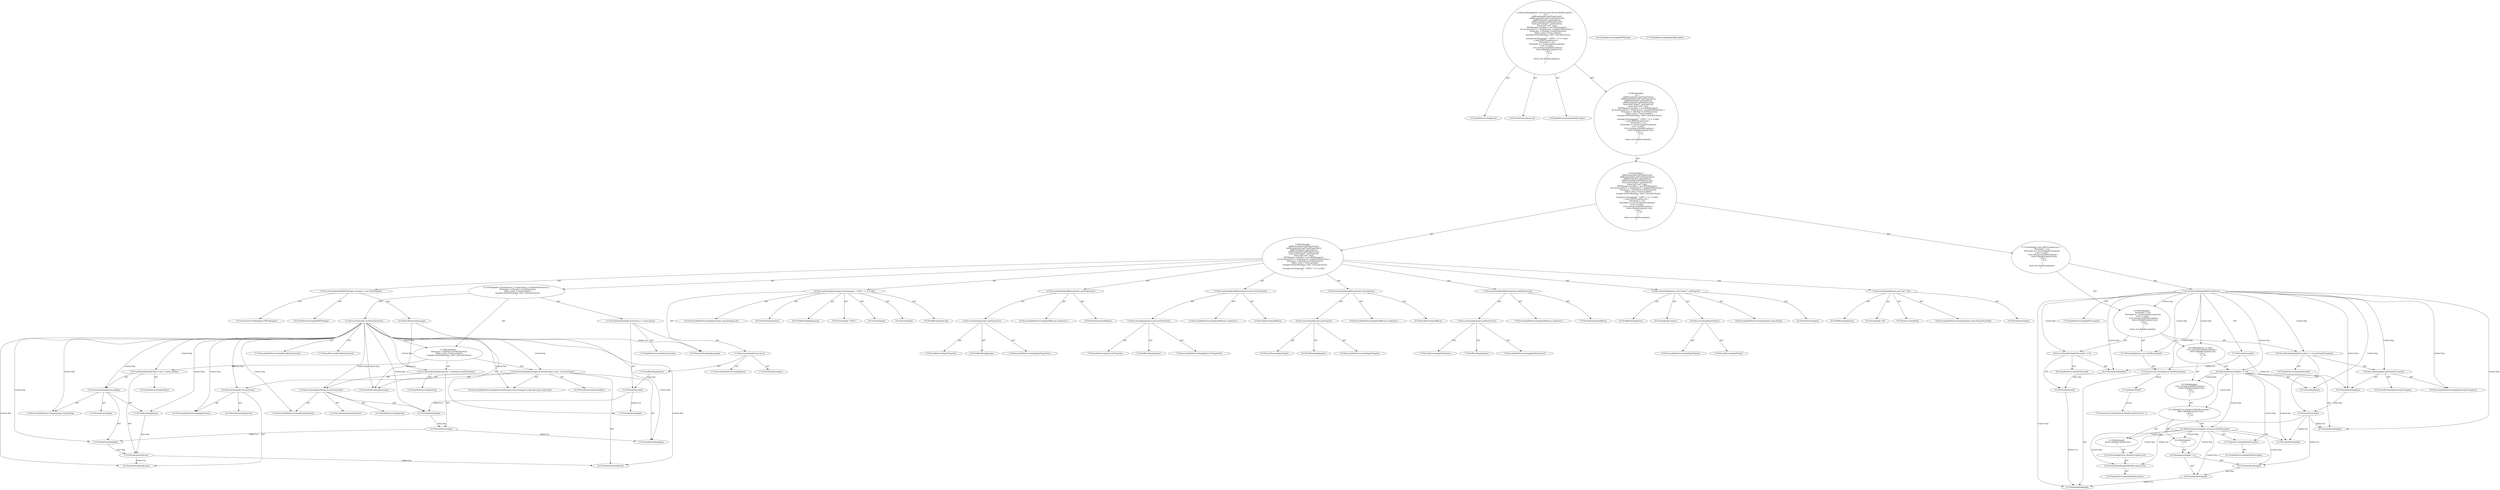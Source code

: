 digraph "execute#?" {
0 [label="2:CtTypeReferenceImpl@void" shape=ellipse]
1 [label="2:CtVirtualElement@execute" shape=ellipse]
2 [label="2:CtTypeReferenceImpl@BuildException" shape=ellipse]
3 [label="4:CtExecutableReferenceImpl@addBeans(<unknown>)" shape=ellipse]
4 [label="4:CtVirtualElement@addBeans" shape=ellipse]
5 [label="4:CtExecutableReferenceImpl@getProperties()" shape=ellipse]
6 [label="4:CtVirtualElement@getProperties" shape=ellipse]
7 [label="4:CtFieldReadImpl@project" shape=ellipse]
8 [label="4:CtInvocationImpl@project.getProperties()" shape=ellipse]
9 [label="4:CtInvocationImpl@addBeans(project.getProperties())" shape=ellipse]
10 [label="5:CtExecutableReferenceImpl@addBeans(<unknown>)" shape=ellipse]
11 [label="5:CtVirtualElement@addBeans" shape=ellipse]
12 [label="5:CtExecutableReferenceImpl@getUserProperties()" shape=ellipse]
13 [label="5:CtVirtualElement@getUserProperties" shape=ellipse]
14 [label="5:CtFieldReadImpl@project" shape=ellipse]
15 [label="5:CtInvocationImpl@project.getUserProperties()" shape=ellipse]
16 [label="5:CtInvocationImpl@addBeans(project.getUserProperties())" shape=ellipse]
17 [label="6:CtExecutableReferenceImpl@addBeans(<unknown>)" shape=ellipse]
18 [label="6:CtVirtualElement@addBeans" shape=ellipse]
19 [label="6:CtExecutableReferenceImpl@getTargets()" shape=ellipse]
20 [label="6:CtVirtualElement@getTargets" shape=ellipse]
21 [label="6:CtFieldReadImpl@project" shape=ellipse]
22 [label="6:CtInvocationImpl@project.getTargets()" shape=ellipse]
23 [label="6:CtInvocationImpl@addBeans(project.getTargets())" shape=ellipse]
24 [label="7:CtExecutableReferenceImpl@addBeans(<unknown>)" shape=ellipse]
25 [label="7:CtVirtualElement@addBeans" shape=ellipse]
26 [label="7:CtExecutableReferenceImpl@getReferences()" shape=ellipse]
27 [label="7:CtVirtualElement@getReferences" shape=ellipse]
28 [label="7:CtFieldReadImpl@project" shape=ellipse]
29 [label="7:CtInvocationImpl@project.getReferences()" shape=ellipse]
30 [label="7:CtInvocationImpl@addBeans(project.getReferences())" shape=ellipse]
31 [label="8:CtExecutableReferenceImpl@put(java.lang.String)" shape=ellipse]
32 [label="8:CtVirtualElement@put" shape=ellipse]
33 [label="8:CtFieldReadImpl@beans" shape=ellipse]
34 [label="8:CtLiteralImpl@\"project\"" shape=ellipse]
35 [label="8:CtExecutableReferenceImpl@getProject()" shape=ellipse]
36 [label="8:CtVirtualElement@getProject" shape=ellipse]
37 [label="8:CtInvocationImpl@getProject()" shape=ellipse]
38 [label="8:CtInvocationImpl@beans.put(\"project\", getProject())" shape=ellipse]
39 [label="9:CtExecutableReferenceImpl@put(java.lang.String,PlaceHold)" shape=ellipse]
40 [label="9:CtVirtualElement@put" shape=ellipse]
41 [label="9:CtFieldReadImpl@beans" shape=ellipse]
42 [label="9:CtLiteralImpl@\"self\"" shape=ellipse]
43 [label="9:CtThisAccessImpl@this" shape=ellipse]
44 [label="9:CtInvocationImpl@beans.put(\"self\", this)" shape=ellipse]
45 [label="10:CtTypeReferenceImpl@BSFManager" shape=ellipse]
46 [label="10:CtTypeReferenceImpl@BSFManager" shape=ellipse]
47 [label="10:CtConstructorCallImpl@new BSFManager()" shape=ellipse]
48 [label="10:CtVirtualElement@manager" shape=ellipse]
49 [label="10:CtLocalVariableImpl@BSFManager manager = new BSFManager()" shape=ellipse]
50 [label="11:CtTypeReferenceImpl@Enumeration" shape=ellipse]
51 [label="11:CtExecutableReferenceImpl@keys()" shape=ellipse]
52 [label="11:CtVirtualElement@keys" shape=ellipse]
53 [label="11:CtFieldReadImpl@beans" shape=ellipse]
54 [label="11:CtInvocationImpl@beans.keys()" shape=ellipse]
55 [label="11:CtVirtualElement@e" shape=ellipse]
56 [label="11:CtLocalVariableImpl@Enumeration e = beans.keys()" shape=ellipse]
57 [label="11:CtExecutableReferenceImpl@hasMoreElements()" shape=ellipse]
58 [label="11:CtVirtualElement@hasMoreElements" shape=ellipse]
59 [label="11:CtVariableReadImpl@e" shape=ellipse]
60 [label="11:CtInvocationImpl@e.hasMoreElements()" shape=ellipse]
61 [label="12:CtTypeReferenceImpl@String" shape=ellipse]
62 [label="12:CtExecutableReferenceImpl@nextElement()" shape=ellipse]
63 [label="12:CtVirtualElement@nextElement" shape=ellipse]
64 [label="12:CtVariableReadImpl@e" shape=ellipse]
65 [label="12:CtInvocationImpl@((String) (e.nextElement()))" shape=ellipse]
66 [label="12:CtTypeReferenceImpl@String" shape=ellipse]
67 [label="12:CtVirtualElement@key" shape=ellipse]
68 [label="12:CtLocalVariableImpl@String key = ((String) (e.nextElement()))" shape=ellipse]
69 [label="13:CtTypeReferenceImpl@Object" shape=ellipse]
70 [label="13:CtExecutableReferenceImpl@get(java.lang.String)" shape=ellipse]
71 [label="13:CtVirtualElement@get" shape=ellipse]
72 [label="13:CtFieldReadImpl@beans" shape=ellipse]
73 [label="13:CtVariableReadImpl@key" shape=ellipse]
74 [label="13:CtInvocationImpl@beans.get(key)" shape=ellipse]
75 [label="13:CtVirtualElement@value" shape=ellipse]
76 [label="13:CtLocalVariableImpl@Object value = beans.get(key)" shape=ellipse]
77 [label="14:CtExecutableReferenceImpl@declareBean(java.lang.String,java.lang.Object,java.lang.Class)" shape=ellipse]
78 [label="14:CtVirtualElement@declareBean" shape=ellipse]
79 [label="14:CtVariableReadImpl@manager" shape=ellipse]
80 [label="14:CtVariableReadImpl@key" shape=ellipse]
81 [label="14:CtVariableReadImpl@value" shape=ellipse]
82 [label="14:CtExecutableReferenceImpl@getClass()" shape=ellipse]
83 [label="14:CtVirtualElement@getClass" shape=ellipse]
84 [label="14:CtVariableReadImpl@value" shape=ellipse]
85 [label="14:CtInvocationImpl@value.getClass()" shape=ellipse]
86 [label="14:CtInvocationImpl@manager.declareBean(key, value, value.getClass())" shape=ellipse]
87 [label="11:CtBlockImpl@\{
    String key = ((String) (e.nextElement()));
    Object value = beans.get(key);
    manager.declareBean(key, value, value.getClass());
\}" shape=ellipse]
88 [label="11:CtForImpl@for (Enumeration e = beans.keys(); e.hasMoreElements();) \{
    String key = ((String) (e.nextElement()));
    Object value = beans.get(key);
    manager.declareBean(key, value, value.getClass());
\}" shape=ellipse]
89 [label="16:CtExecutableReferenceImpl@exec(java.lang.String,int,int)" shape=ellipse]
90 [label="16:CtVirtualElement@exec" shape=ellipse]
91 [label="16:CtVariableReadImpl@manager" shape=ellipse]
92 [label="16:CtFieldReadImpl@language" shape=ellipse]
93 [label="16:CtLiteralImpl@\"<ANT>\"" shape=ellipse]
94 [label="16:CtLiteralImpl@0" shape=ellipse]
95 [label="16:CtLiteralImpl@0" shape=ellipse]
96 [label="16:CtFieldReadImpl@script" shape=ellipse]
97 [label="16:CtInvocationImpl@manager.exec(language, \"<ANT>\", 0, 0, script)" shape=ellipse]
98 [label="3:CtBlockImpl@\{
    addBeans(project.getProperties());
    addBeans(project.getUserProperties());
    addBeans(project.getTargets());
    addBeans(project.getReferences());
    beans.put(\"project\", getProject());
    beans.put(\"self\", this);
    BSFManager manager = new BSFManager();
    for (Enumeration e = beans.keys(); e.hasMoreElements();) \{
        String key = ((String) (e.nextElement()));
        Object value = beans.get(key);
        manager.declareBean(key, value, value.getClass());
    \}
    manager.exec(language, \"<ANT>\", 0, 0, script);
\}" shape=ellipse]
99 [label="17:CtVirtualElement@be" shape=ellipse]
100 [label="17:CtTypeReferenceImpl@BSFException" shape=ellipse]
101 [label="17:CtCatchVariableImpl@BSFException be" shape=ellipse]
102 [label="18:CtTypeReferenceImpl@Throwable" shape=ellipse]
103 [label="18:CtVariableReadImpl@be" shape=ellipse]
104 [label="18:CtVirtualElement@t" shape=ellipse]
105 [label="18:CtLocalVariableImpl@Throwable t = be" shape=ellipse]
106 [label="19:CtTypeReferenceImpl@Throwable" shape=ellipse]
107 [label="19:CtExecutableReferenceImpl@getTargetException()" shape=ellipse]
108 [label="19:CtVirtualElement@getTargetException" shape=ellipse]
109 [label="19:CtVariableReadImpl@be" shape=ellipse]
110 [label="19:CtInvocationImpl@be.getTargetException()" shape=ellipse]
111 [label="19:CtVirtualElement@te" shape=ellipse]
112 [label="19:CtLocalVariableImpl@Throwable te = be.getTargetException()" shape=ellipse]
113 [label="20:CtVariableReadImpl@te" shape=ellipse]
114 [label="20:CtLiteralImpl@null" shape=ellipse]
115 [label="20:CtBinaryOperatorImpl@te != null" shape=ellipse]
116 [label="21:CtVariableReadImpl@te" shape=ellipse]
117 [label="21:CtTypeAccessImpl@BuildException" shape=ellipse]
118 [label="21:CtTypeReferenceImpl@BuildException" shape=ellipse]
119 [label="21:CtBinaryOperatorImpl@te instanceof BuildException" shape=ellipse]
120 [label="22:CtVariableReadImpl@((BuildException) (te))" shape=ellipse]
121 [label="22:CtTypeReferenceImpl@BuildException" shape=ellipse]
122 [label="22:CtThrowImpl@throw ((BuildException) (te))" shape=ellipse]
123 [label="21:CtBlockImpl@\{
    throw ((BuildException) (te));
\}" shape=ellipse]
124 [label="24:CtVariableWriteImpl@t" shape=ellipse]
125 [label="24:CtVariableReadImpl@te" shape=ellipse]
126 [label="24:CtAssignmentImpl@t = te" shape=ellipse]
127 [label="23:CtBlockImpl@\{
    t = te;
\}" shape=ellipse]
128 [label="21:CtIfImpl@if (te instanceof BuildException) \{
    throw ((BuildException) (te));
\} else \{
    t = te;
\}" shape=ellipse]
129 [label="20:CtBlockImpl@\{
    if (te instanceof BuildException) \{
        throw ((BuildException) (te));
    \} else \{
        t = te;
    \}
\}" shape=ellipse]
130 [label="20:CtIfImpl@if (te != null) \{
    if (te instanceof BuildException) \{
        throw ((BuildException) (te));
    \} else \{
        t = te;
    \}
\}" shape=ellipse]
131 [label="27:CtTypeReferenceImpl@BuildException" shape=ellipse]
132 [label="27:CtVariableReadImpl@t" shape=ellipse]
133 [label="27:CtConstructorCallImpl@new BuildException(t)" shape=ellipse]
134 [label="27:CtThrowImpl@throw new BuildException(t)" shape=ellipse]
135 [label="17:CtBlockImpl@\{
    Throwable t = be;
    Throwable te = be.getTargetException();
    if (te != null) \{
        if (te instanceof BuildException) \{
            throw ((BuildException) (te));
        \} else \{
            t = te;
        \}
    \}
    throw new BuildException(t);
\}" shape=ellipse]
136 [label="17:CtCatchImpl@ catch (BSFException be) \{
    Throwable t = be;
    Throwable te = be.getTargetException();
    if (te != null) \{
        if (te instanceof BuildException) \{
            throw ((BuildException) (te));
        \} else \{
            t = te;
        \}
    \}
    throw new BuildException(t);
\}" shape=ellipse]
137 [label="3:CtTryImpl@try \{
    addBeans(project.getProperties());
    addBeans(project.getUserProperties());
    addBeans(project.getTargets());
    addBeans(project.getReferences());
    beans.put(\"project\", getProject());
    beans.put(\"self\", this);
    BSFManager manager = new BSFManager();
    for (Enumeration e = beans.keys(); e.hasMoreElements();) \{
        String key = ((String) (e.nextElement()));
        Object value = beans.get(key);
        manager.declareBean(key, value, value.getClass());
    \}
    manager.exec(language, \"<ANT>\", 0, 0, script);
\} catch (BSFException be) \{
    Throwable t = be;
    Throwable te = be.getTargetException();
    if (te != null) \{
        if (te instanceof BuildException) \{
            throw ((BuildException) (te));
        \} else \{
            t = te;
        \}
    \}
    throw new BuildException(t);
\}" shape=ellipse]
138 [label="2:CtBlockImpl@\{
    try \{
        addBeans(project.getProperties());
        addBeans(project.getUserProperties());
        addBeans(project.getTargets());
        addBeans(project.getReferences());
        beans.put(\"project\", getProject());
        beans.put(\"self\", this);
        BSFManager manager = new BSFManager();
        for (Enumeration e = beans.keys(); e.hasMoreElements();) \{
            String key = ((String) (e.nextElement()));
            Object value = beans.get(key);
            manager.declareBean(key, value, value.getClass());
        \}
        manager.exec(language, \"<ANT>\", 0, 0, script);
    \} catch (BSFException be) \{
        Throwable t = be;
        Throwable te = be.getTargetException();
        if (te != null) \{
            if (te instanceof BuildException) \{
                throw ((BuildException) (te));
            \} else \{
                t = te;
            \}
        \}
        throw new BuildException(t);
    \}
\}" shape=ellipse]
139 [label="2:CtMethodImpl@public void execute() throws BuildException \{
    try \{
        addBeans(project.getProperties());
        addBeans(project.getUserProperties());
        addBeans(project.getTargets());
        addBeans(project.getReferences());
        beans.put(\"project\", getProject());
        beans.put(\"self\", this);
        BSFManager manager = new BSFManager();
        for (Enumeration e = beans.keys(); e.hasMoreElements();) \{
            String key = ((String) (e.nextElement()));
            Object value = beans.get(key);
            manager.declareBean(key, value, value.getClass());
        \}
        manager.exec(language, \"<ANT>\", 0, 0, script);
    \} catch (BSFException be) \{
        Throwable t = be;
        Throwable te = be.getTargetException();
        if (te != null) \{
            if (te instanceof BuildException) \{
                throw ((BuildException) (te));
            \} else \{
                t = te;
            \}
        \}
        throw new BuildException(t);
    \}
\}" shape=ellipse]
140 [label="27:Update@UPDATE" shape=ellipse]
141 [label="27:CtConstructorCallImpl@new BuildException(\"Error\", t)" shape=ellipse]
8 -> 6 [label="AST"];
8 -> 7 [label="AST"];
8 -> 5 [label="AST"];
9 -> 4 [label="AST"];
9 -> 3 [label="AST"];
9 -> 8 [label="AST"];
15 -> 13 [label="AST"];
15 -> 14 [label="AST"];
15 -> 12 [label="AST"];
16 -> 11 [label="AST"];
16 -> 10 [label="AST"];
16 -> 15 [label="AST"];
22 -> 20 [label="AST"];
22 -> 21 [label="AST"];
22 -> 19 [label="AST"];
23 -> 18 [label="AST"];
23 -> 17 [label="AST"];
23 -> 22 [label="AST"];
29 -> 27 [label="AST"];
29 -> 28 [label="AST"];
29 -> 26 [label="AST"];
30 -> 25 [label="AST"];
30 -> 24 [label="AST"];
30 -> 29 [label="AST"];
37 -> 36 [label="AST"];
37 -> 35 [label="AST"];
38 -> 32 [label="AST"];
38 -> 33 [label="AST"];
38 -> 31 [label="AST"];
38 -> 34 [label="AST"];
38 -> 37 [label="AST"];
44 -> 40 [label="AST"];
44 -> 41 [label="AST"];
44 -> 39 [label="AST"];
44 -> 42 [label="AST"];
44 -> 43 [label="AST"];
48 -> 79 [label="Define-Use"];
48 -> 91 [label="Define-Use"];
49 -> 48 [label="AST"];
49 -> 45 [label="AST"];
49 -> 47 [label="AST"];
53 -> 55 [label="Data Dep"];
54 -> 52 [label="AST"];
54 -> 53 [label="AST"];
54 -> 51 [label="AST"];
55 -> 59 [label="Define-Use"];
55 -> 64 [label="Define-Use"];
56 -> 55 [label="AST"];
56 -> 50 [label="AST"];
56 -> 54 [label="AST"];
60 -> 58 [label="AST"];
60 -> 59 [label="AST"];
60 -> 57 [label="AST"];
60 -> 87 [label="Control Dep"];
60 -> 68 [label="Control Dep"];
60 -> 65 [label="Control Dep"];
60 -> 62 [label="Control Dep"];
60 -> 64 [label="Control Dep"];
60 -> 76 [label="Control Dep"];
60 -> 74 [label="Control Dep"];
60 -> 70 [label="Control Dep"];
60 -> 72 [label="Control Dep"];
60 -> 73 [label="Control Dep"];
60 -> 86 [label="Control Dep"];
60 -> 77 [label="Control Dep"];
60 -> 79 [label="Control Dep"];
60 -> 80 [label="Control Dep"];
60 -> 81 [label="Control Dep"];
60 -> 85 [label="Control Dep"];
60 -> 82 [label="Control Dep"];
60 -> 84 [label="Control Dep"];
64 -> 67 [label="Data Dep"];
65 -> 63 [label="AST"];
65 -> 66 [label="AST"];
65 -> 64 [label="AST"];
65 -> 62 [label="AST"];
67 -> 73 [label="Define-Use"];
67 -> 80 [label="Define-Use"];
68 -> 67 [label="AST"];
68 -> 61 [label="AST"];
68 -> 65 [label="AST"];
72 -> 75 [label="Data Dep"];
73 -> 75 [label="Data Dep"];
74 -> 71 [label="AST"];
74 -> 72 [label="AST"];
74 -> 70 [label="AST"];
74 -> 73 [label="AST"];
75 -> 81 [label="Define-Use"];
75 -> 84 [label="Define-Use"];
76 -> 75 [label="AST"];
76 -> 69 [label="AST"];
76 -> 74 [label="AST"];
85 -> 83 [label="AST"];
85 -> 84 [label="AST"];
85 -> 82 [label="AST"];
86 -> 78 [label="AST"];
86 -> 79 [label="AST"];
86 -> 77 [label="AST"];
86 -> 80 [label="AST"];
86 -> 81 [label="AST"];
86 -> 85 [label="AST"];
87 -> 68 [label="AST"];
87 -> 76 [label="AST"];
87 -> 86 [label="AST"];
88 -> 56 [label="AST"];
88 -> 60 [label="AST"];
88 -> 87 [label="AST"];
97 -> 90 [label="AST"];
97 -> 91 [label="AST"];
97 -> 89 [label="AST"];
97 -> 92 [label="AST"];
97 -> 93 [label="AST"];
97 -> 94 [label="AST"];
97 -> 95 [label="AST"];
97 -> 96 [label="AST"];
98 -> 9 [label="AST"];
98 -> 16 [label="AST"];
98 -> 23 [label="AST"];
98 -> 30 [label="AST"];
98 -> 38 [label="AST"];
98 -> 44 [label="AST"];
98 -> 49 [label="AST"];
98 -> 88 [label="AST"];
98 -> 97 [label="AST"];
99 -> 103 [label="Define-Use"];
99 -> 109 [label="Define-Use"];
101 -> 99 [label="AST"];
101 -> 100 [label="AST"];
101 -> 135 [label="Control Dep"];
101 -> 105 [label="Control Dep"];
101 -> 103 [label="Control Dep"];
101 -> 112 [label="Control Dep"];
101 -> 110 [label="Control Dep"];
101 -> 107 [label="Control Dep"];
101 -> 109 [label="Control Dep"];
101 -> 130 [label="Control Dep"];
101 -> 115 [label="Control Dep"];
101 -> 113 [label="Control Dep"];
101 -> 114 [label="Control Dep"];
101 -> 134 [label="Control Dep"];
101 -> 133 [label="Control Dep"];
101 -> 132 [label="Control Dep"];
103 -> 104 [label="Data Dep"];
104 -> 132 [label="Define-Use"];
105 -> 104 [label="AST"];
105 -> 102 [label="AST"];
105 -> 103 [label="AST"];
109 -> 111 [label="Data Dep"];
110 -> 108 [label="AST"];
110 -> 109 [label="AST"];
110 -> 107 [label="AST"];
111 -> 113 [label="Define-Use"];
111 -> 116 [label="Define-Use"];
111 -> 120 [label="Define-Use"];
111 -> 125 [label="Define-Use"];
112 -> 111 [label="AST"];
112 -> 106 [label="AST"];
112 -> 110 [label="AST"];
115 -> 113 [label="AST"];
115 -> 114 [label="AST"];
115 -> 129 [label="Control Dep"];
115 -> 128 [label="Control Dep"];
115 -> 119 [label="Control Dep"];
115 -> 116 [label="Control Dep"];
115 -> 117 [label="Control Dep"];
117 -> 118 [label="AST"];
119 -> 116 [label="AST"];
119 -> 117 [label="AST"];
119 -> 123 [label="Control Dep"];
119 -> 122 [label="Control Dep"];
119 -> 120 [label="Control Dep"];
119 -> 127 [label="Control Dep"];
119 -> 126 [label="Control Dep"];
119 -> 124 [label="Control Dep"];
119 -> 125 [label="Control Dep"];
120 -> 121 [label="AST"];
122 -> 120 [label="AST"];
123 -> 122 [label="AST"];
124 -> 132 [label="Define-Use"];
125 -> 124 [label="Data Dep"];
126 -> 124 [label="AST"];
126 -> 125 [label="AST"];
127 -> 126 [label="AST"];
128 -> 119 [label="AST"];
128 -> 123 [label="AST"];
128 -> 127 [label="AST"];
129 -> 128 [label="AST"];
130 -> 115 [label="AST"];
130 -> 129 [label="AST"];
133 -> 132 [label="AST"];
133 -> 140 [label="Action"];
134 -> 133 [label="AST"];
135 -> 105 [label="AST"];
135 -> 112 [label="AST"];
135 -> 130 [label="AST"];
135 -> 134 [label="AST"];
136 -> 101 [label="AST"];
136 -> 135 [label="AST"];
137 -> 98 [label="AST"];
137 -> 136 [label="AST"];
138 -> 137 [label="AST"];
139 -> 1 [label="AST"];
139 -> 0 [label="AST"];
139 -> 2 [label="AST"];
139 -> 138 [label="AST"];
140 -> 141 [label="Action"];
}